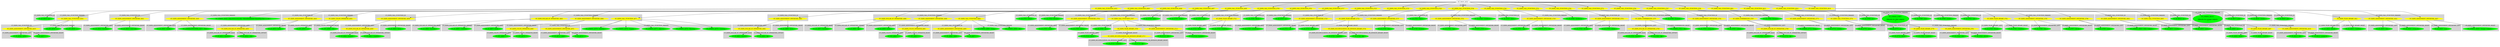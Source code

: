 digraph {

subgraph cluster0 {
 node [style=filled,color=white];
 style=filled;
 color=lightgrey;
 label = "CT_PROG";

"NT_EXPR_CALL_FUNCTION_4632"
 [fillcolor = yellow]
"NT_EXPR_CALL_FUNCTION_4640"
 [fillcolor = yellow]
"NT_EXPR_CALL_FUNCTION_4648"
 [fillcolor = yellow]
"NT_EXPR_CALL_FUNCTION_4657"
 [fillcolor = yellow]
"NT_EXPR_CALL_FUNCTION_4680"
 [fillcolor = yellow]
"NT_EXPR_CALL_FUNCTION_4700"
 [fillcolor = yellow]
"NT_EXPR_CALL_FUNCTION_4703"
 [fillcolor = yellow]
"NT_EXPR_CALL_FUNCTION_4717"
 [fillcolor = yellow]
"NT_EXPR_CALL_FUNCTION_4720"
 [fillcolor = yellow]
"NT_EXPR_CALL_FUNCTION_4725"
 [fillcolor = yellow]
"NT_EXPR_CALL_FUNCTION_4728"
 [fillcolor = yellow]
"NT_EXPR_CALL_FUNCTION_4740"
 [fillcolor = yellow]
"NT_EXPR_CALL_FUNCTION_4746"
 [fillcolor = yellow]
"NT_EXPR_CALL_FUNCTION_4752"
 [fillcolor = yellow]
"NT_EXPR_CALL_FUNCTION_4762"
 [fillcolor = yellow]
"NT_EXPR_CALL_FUNCTION_4772"
 [fillcolor = yellow]
"NT_EXPR_CALL_FUNCTION_4784"
 [fillcolor = yellow]
"NT_EXPR_CALL_FUNCTION_4787"
 [fillcolor = yellow]
"NT_EXPR_CALL_FUNCTION_4790"
 [fillcolor = yellow]
"NT_EXPR_CALL_FUNCTION_4801"
 [fillcolor = yellow]
"NT_EXPR_CALL_FUNCTION_4813"
 [fillcolor = yellow]
"NT_EXPR_CALL_FUNCTION_4816"
 [fillcolor = yellow]
"NT_EXPR_CALL_FUNCTION_4819"
 [fillcolor = yellow]
}
"NT_PROG_4631"->"NT_EXPR_CALL_FUNCTION_4632"
subgraph cluster1 {
 node [style=filled,color=white];
 style=filled;
 color=lightgrey;
 label = "CT_EXPR_CALL_FUNCTION_ID";

"NT_ID_4633< par >"
 [fillcolor = green]
}
subgraph cluster2 {
 node [style=filled,color=white];
 style=filled;
 color=lightgrey;
 label = "CT_EXPR_CALL_FUNCTION_PARAMS";

"NT_EXPR_CALL_FUNCTION_4634"
 [fillcolor = yellow]
}
"NT_EXPR_CALL_FUNCTION_4632"->"NT_ID_4633< par >"
"NT_EXPR_CALL_FUNCTION_4632"->"NT_EXPR_CALL_FUNCTION_4634"
subgraph cluster3 {
 node [style=filled,color=white];
 style=filled;
 color=lightgrey;
 label = "CT_EXPR_CALL_FUNCTION_ID";

"NT_EXPR_ASSIGNMENT_OPETATORS_4635"
 [fillcolor = yellow]
}
subgraph cluster4 {
 node [style=filled,color=white];
 style=filled;
 color=lightgrey;
 label = "CT_EXPR_CALL_FUNCTION_PARAMS";

"NT_INT_4638< 2 >"
 [fillcolor = green]
"NT_INT_4639< 2 >"
 [fillcolor = green]
}
"NT_EXPR_CALL_FUNCTION_4634"->"NT_EXPR_ASSIGNMENT_OPETATORS_4635"
subgraph cluster5 {
 node [style=filled,color=white];
 style=filled;
 color=lightgrey;
 label = "CT_EXPR_ASSIGNMENT_OPETATORS_LEFT";

"NT_ID_4636< mfrow >"
 [fillcolor = green]
}
subgraph cluster6 {
 node [style=filled,color=white];
 style=filled;
 color=lightgrey;
 label = "CT_EXPR_ASSIGNMENT_OPETATORS_RIGHT";

"NT_ID_4637< c >"
 [fillcolor = green]
}
"NT_EXPR_ASSIGNMENT_OPETATORS_4635"->"NT_ID_4636< mfrow >"
"NT_EXPR_ASSIGNMENT_OPETATORS_4635"->"NT_ID_4637< c >"
"NT_EXPR_CALL_FUNCTION_4634"->"NT_INT_4638< 2 >"
"NT_EXPR_CALL_FUNCTION_4634"->"NT_INT_4639< 2 >"
"NT_PROG_4631"->"NT_EXPR_CALL_FUNCTION_4640"
subgraph cluster7 {
 node [style=filled,color=white];
 style=filled;
 color=lightgrey;
 label = "CT_EXPR_CALL_FUNCTION_ID";

"NT_EXPR_ASSIGNMENT_OPETATORS_4641"
 [fillcolor = yellow]
}
subgraph cluster8 {
 node [style=filled,color=white];
 style=filled;
 color=lightgrey;
 label = "CT_EXPR_CALL_FUNCTION_PARAMS";

"NT_STRING_4644< http://www.uvm.edu/~dhowell/methods7/DataFiles/Tab13-2.dat >"
 [fillcolor = green]
"NT_EXPR_ASSIGNMENT_OPETATORS_4645"
 [fillcolor = yellow]
}
"NT_EXPR_CALL_FUNCTION_4640"->"NT_EXPR_ASSIGNMENT_OPETATORS_4641"
subgraph cluster9 {
 node [style=filled,color=white];
 style=filled;
 color=lightgrey;
 label = "CT_EXPR_ASSIGNMENT_OPETATORS_LEFT";

"NT_ID_4642< Eysenck >"
 [fillcolor = green]
}
subgraph cluster10 {
 node [style=filled,color=white];
 style=filled;
 color=lightgrey;
 label = "CT_EXPR_ASSIGNMENT_OPETATORS_RIGHT";

"NT_ID_4643< read.table >"
 [fillcolor = green]
}
"NT_EXPR_ASSIGNMENT_OPETATORS_4641"->"NT_ID_4642< Eysenck >"
"NT_EXPR_ASSIGNMENT_OPETATORS_4641"->"NT_ID_4643< read.table >"
"NT_EXPR_CALL_FUNCTION_4640"->"NT_STRING_4644< http://www.uvm.edu/~dhowell/methods7/DataFiles/Tab13-2.dat >"
"NT_EXPR_CALL_FUNCTION_4640"->"NT_EXPR_ASSIGNMENT_OPETATORS_4645"
subgraph cluster11 {
 node [style=filled,color=white];
 style=filled;
 color=lightgrey;
 label = "CT_EXPR_ASSIGNMENT_OPETATORS_LEFT";

"NT_ID_4646< header >"
 [fillcolor = green]
}
subgraph cluster12 {
 node [style=filled,color=white];
 style=filled;
 color=lightgrey;
 label = "CT_EXPR_ASSIGNMENT_OPETATORS_RIGHT";

"NT_LITERALSPECIFIER_4647< TRUE >"
 [fillcolor = green]
}
"NT_EXPR_ASSIGNMENT_OPETATORS_4645"->"NT_ID_4646< header >"
"NT_EXPR_ASSIGNMENT_OPETATORS_4645"->"NT_LITERALSPECIFIER_4647< TRUE >"
"NT_PROG_4631"->"NT_EXPR_CALL_FUNCTION_4648"
subgraph cluster13 {
 node [style=filled,color=white];
 style=filled;
 color=lightgrey;
 label = "CT_EXPR_CALL_FUNCTION_ID";

"NT_EXPR_ASSIGNMENT_OPETATORS_4649"
 [fillcolor = yellow]
}
subgraph cluster14 {
 node [style=filled,color=white];
 style=filled;
 color=lightgrey;
 label = "CT_EXPR_CALL_FUNCTION_PARAMS";

"NT_EXPR_COLON_OPERATOR_4654"
 [fillcolor = yellow]
}
"NT_EXPR_CALL_FUNCTION_4648"->"NT_EXPR_ASSIGNMENT_OPETATORS_4649"
subgraph cluster15 {
 node [style=filled,color=white];
 style=filled;
 color=lightgrey;
 label = "CT_EXPR_ASSIGNMENT_OPETATORS_LEFT";

"NT_EXPR_DOLLAR_AT_OPERATORS_4650"
 [fillcolor = yellow]
}
subgraph cluster16 {
 node [style=filled,color=white];
 style=filled;
 color=lightgrey;
 label = "CT_EXPR_ASSIGNMENT_OPETATORS_RIGHT";

"NT_ID_4653< factor >"
 [fillcolor = green]
}
"NT_EXPR_ASSIGNMENT_OPETATORS_4649"->"NT_EXPR_DOLLAR_AT_OPERATORS_4650"
subgraph cluster17 {
 node [style=filled,color=white];
 style=filled;
 color=lightgrey;
 label = "CT_EXPR_DOLLAR_AT_OPERATORS_BASE";

"NT_ID_4651< Eysenck >"
 [fillcolor = green]
}
subgraph cluster18 {
 node [style=filled,color=white];
 style=filled;
 color=lightgrey;
 label = "CT_EXPR_DOLLAR_AT_OPERATORS_OFFSET";

"NT_ID_4652< subj >"
 [fillcolor = green]
}
"NT_EXPR_DOLLAR_AT_OPERATORS_4650"->"NT_ID_4651< Eysenck >"
"NT_EXPR_DOLLAR_AT_OPERATORS_4650"->"NT_ID_4652< subj >"
"NT_EXPR_ASSIGNMENT_OPETATORS_4649"->"NT_ID_4653< factor >"
"NT_EXPR_CALL_FUNCTION_4648"->"NT_EXPR_COLON_OPERATOR_4654"
subgraph cluster19 {
 node [style=filled,color=white];
 style=filled;
 color=lightgrey;
 label = "CT_EXPR_COLON_OPERATOR_LEFT";

"NT_INT_4655< 1 >"
 [fillcolor = green]
}
subgraph cluster20 {
 node [style=filled,color=white];
 style=filled;
 color=lightgrey;
 label = "CT_EXPR_COLON_OPERATOR_RIGHT";

"NT_INT_4656< 100 >"
 [fillcolor = green]
}
"NT_EXPR_COLON_OPERATOR_4654"->"NT_INT_4655< 1 >"
"NT_EXPR_COLON_OPERATOR_4654"->"NT_INT_4656< 100 >"
"NT_PROG_4631"->"NT_EXPR_CALL_FUNCTION_4657"
subgraph cluster21 {
 node [style=filled,color=white];
 style=filled;
 color=lightgrey;
 label = "CT_EXPR_CALL_FUNCTION_ID";

"NT_EXPR_ASSIGNMENT_OPETATORS_4658"
 [fillcolor = yellow]
}
subgraph cluster22 {
 node [style=filled,color=white];
 style=filled;
 color=lightgrey;
 label = "CT_EXPR_CALL_FUNCTION_PARAMS";

"NT_EXPR_DOLLAR_AT_OPERATORS_4663"
 [fillcolor = yellow]
"NT_EXPR_ASSIGNMENT_OPETATORS_4666"
 [fillcolor = yellow]
"NT_EXPR_CALL_FUNCTION_4671"
 [fillcolor = yellow]
}
"NT_EXPR_CALL_FUNCTION_4657"->"NT_EXPR_ASSIGNMENT_OPETATORS_4658"
subgraph cluster23 {
 node [style=filled,color=white];
 style=filled;
 color=lightgrey;
 label = "CT_EXPR_ASSIGNMENT_OPETATORS_LEFT";

"NT_EXPR_DOLLAR_AT_OPERATORS_4659"
 [fillcolor = yellow]
}
subgraph cluster24 {
 node [style=filled,color=white];
 style=filled;
 color=lightgrey;
 label = "CT_EXPR_ASSIGNMENT_OPETATORS_RIGHT";

"NT_ID_4662< factor >"
 [fillcolor = green]
}
"NT_EXPR_ASSIGNMENT_OPETATORS_4658"->"NT_EXPR_DOLLAR_AT_OPERATORS_4659"
subgraph cluster25 {
 node [style=filled,color=white];
 style=filled;
 color=lightgrey;
 label = "CT_EXPR_DOLLAR_AT_OPERATORS_BASE";

"NT_ID_4660< Eysenck >"
 [fillcolor = green]
}
subgraph cluster26 {
 node [style=filled,color=white];
 style=filled;
 color=lightgrey;
 label = "CT_EXPR_DOLLAR_AT_OPERATORS_OFFSET";

"NT_ID_4661< Condition >"
 [fillcolor = green]
}
"NT_EXPR_DOLLAR_AT_OPERATORS_4659"->"NT_ID_4660< Eysenck >"
"NT_EXPR_DOLLAR_AT_OPERATORS_4659"->"NT_ID_4661< Condition >"
"NT_EXPR_ASSIGNMENT_OPETATORS_4658"->"NT_ID_4662< factor >"
"NT_EXPR_CALL_FUNCTION_4657"->"NT_EXPR_DOLLAR_AT_OPERATORS_4663"
subgraph cluster27 {
 node [style=filled,color=white];
 style=filled;
 color=lightgrey;
 label = "CT_EXPR_DOLLAR_AT_OPERATORS_BASE";

"NT_ID_4664< Eysenck >"
 [fillcolor = green]
}
subgraph cluster28 {
 node [style=filled,color=white];
 style=filled;
 color=lightgrey;
 label = "CT_EXPR_DOLLAR_AT_OPERATORS_OFFSET";

"NT_ID_4665< Condition >"
 [fillcolor = green]
}
"NT_EXPR_DOLLAR_AT_OPERATORS_4663"->"NT_ID_4664< Eysenck >"
"NT_EXPR_DOLLAR_AT_OPERATORS_4663"->"NT_ID_4665< Condition >"
"NT_EXPR_CALL_FUNCTION_4657"->"NT_EXPR_ASSIGNMENT_OPETATORS_4666"
subgraph cluster29 {
 node [style=filled,color=white];
 style=filled;
 color=lightgrey;
 label = "CT_EXPR_ASSIGNMENT_OPETATORS_LEFT";

"NT_ID_4667< levels >"
 [fillcolor = green]
}
subgraph cluster30 {
 node [style=filled,color=white];
 style=filled;
 color=lightgrey;
 label = "CT_EXPR_ASSIGNMENT_OPETATORS_RIGHT";

"NT_EXPR_COLON_OPERATOR_4668"
 [fillcolor = yellow]
}
"NT_EXPR_ASSIGNMENT_OPETATORS_4666"->"NT_ID_4667< levels >"
"NT_EXPR_ASSIGNMENT_OPETATORS_4666"->"NT_EXPR_COLON_OPERATOR_4668"
subgraph cluster31 {
 node [style=filled,color=white];
 style=filled;
 color=lightgrey;
 label = "CT_EXPR_COLON_OPERATOR_LEFT";

"NT_INT_4669< 1 >"
 [fillcolor = green]
}
subgraph cluster32 {
 node [style=filled,color=white];
 style=filled;
 color=lightgrey;
 label = "CT_EXPR_COLON_OPERATOR_RIGHT";

"NT_INT_4670< 5 >"
 [fillcolor = green]
}
"NT_EXPR_COLON_OPERATOR_4668"->"NT_INT_4669< 1 >"
"NT_EXPR_COLON_OPERATOR_4668"->"NT_INT_4670< 5 >"
"NT_EXPR_CALL_FUNCTION_4657"->"NT_EXPR_CALL_FUNCTION_4671"
subgraph cluster33 {
 node [style=filled,color=white];
 style=filled;
 color=lightgrey;
 label = "CT_EXPR_CALL_FUNCTION_ID";

"NT_EXPR_ASSIGNMENT_OPETATORS_4672"
 [fillcolor = yellow]
}
subgraph cluster34 {
 node [style=filled,color=white];
 style=filled;
 color=lightgrey;
 label = "CT_EXPR_CALL_FUNCTION_PARAMS";

"NT_STRING_4675< Counting >"
 [fillcolor = green]
"NT_STRING_4676< Rhyming >"
 [fillcolor = green]
"NT_STRING_4677< Adjective >"
 [fillcolor = green]
"NT_STRING_4678< Imagery >"
 [fillcolor = green]
"NT_STRING_4679< Intention >"
 [fillcolor = green]
}
"NT_EXPR_CALL_FUNCTION_4671"->"NT_EXPR_ASSIGNMENT_OPETATORS_4672"
subgraph cluster35 {
 node [style=filled,color=white];
 style=filled;
 color=lightgrey;
 label = "CT_EXPR_ASSIGNMENT_OPETATORS_LEFT";

"NT_ID_4673< labels >"
 [fillcolor = green]
}
subgraph cluster36 {
 node [style=filled,color=white];
 style=filled;
 color=lightgrey;
 label = "CT_EXPR_ASSIGNMENT_OPETATORS_RIGHT";

"NT_ID_4674< c >"
 [fillcolor = green]
}
"NT_EXPR_ASSIGNMENT_OPETATORS_4672"->"NT_ID_4673< labels >"
"NT_EXPR_ASSIGNMENT_OPETATORS_4672"->"NT_ID_4674< c >"
"NT_EXPR_CALL_FUNCTION_4671"->"NT_STRING_4675< Counting >"
"NT_EXPR_CALL_FUNCTION_4671"->"NT_STRING_4676< Rhyming >"
"NT_EXPR_CALL_FUNCTION_4671"->"NT_STRING_4677< Adjective >"
"NT_EXPR_CALL_FUNCTION_4671"->"NT_STRING_4678< Imagery >"
"NT_EXPR_CALL_FUNCTION_4671"->"NT_STRING_4679< Intention >"
"NT_PROG_4631"->"NT_EXPR_CALL_FUNCTION_4680"
subgraph cluster37 {
 node [style=filled,color=white];
 style=filled;
 color=lightgrey;
 label = "CT_EXPR_CALL_FUNCTION_ID";

"NT_EXPR_ASSIGNMENT_OPETATORS_4681"
 [fillcolor = yellow]
}
subgraph cluster38 {
 node [style=filled,color=white];
 style=filled;
 color=lightgrey;
 label = "CT_EXPR_CALL_FUNCTION_PARAMS";

"NT_EXPR_DOLLAR_AT_OPERATORS_4686"
 [fillcolor = yellow]
"NT_EXPR_ASSIGNMENT_OPETATORS_4689"
 [fillcolor = yellow]
"NT_EXPR_CALL_FUNCTION_4694"
 [fillcolor = yellow]
}
"NT_EXPR_CALL_FUNCTION_4680"->"NT_EXPR_ASSIGNMENT_OPETATORS_4681"
subgraph cluster39 {
 node [style=filled,color=white];
 style=filled;
 color=lightgrey;
 label = "CT_EXPR_ASSIGNMENT_OPETATORS_LEFT";

"NT_EXPR_DOLLAR_AT_OPERATORS_4682"
 [fillcolor = yellow]
}
subgraph cluster40 {
 node [style=filled,color=white];
 style=filled;
 color=lightgrey;
 label = "CT_EXPR_ASSIGNMENT_OPETATORS_RIGHT";

"NT_ID_4685< factor >"
 [fillcolor = green]
}
"NT_EXPR_ASSIGNMENT_OPETATORS_4681"->"NT_EXPR_DOLLAR_AT_OPERATORS_4682"
subgraph cluster41 {
 node [style=filled,color=white];
 style=filled;
 color=lightgrey;
 label = "CT_EXPR_DOLLAR_AT_OPERATORS_BASE";

"NT_ID_4683< Eysenck >"
 [fillcolor = green]
}
subgraph cluster42 {
 node [style=filled,color=white];
 style=filled;
 color=lightgrey;
 label = "CT_EXPR_DOLLAR_AT_OPERATORS_OFFSET";

"NT_ID_4684< Age >"
 [fillcolor = green]
}
"NT_EXPR_DOLLAR_AT_OPERATORS_4682"->"NT_ID_4683< Eysenck >"
"NT_EXPR_DOLLAR_AT_OPERATORS_4682"->"NT_ID_4684< Age >"
"NT_EXPR_ASSIGNMENT_OPETATORS_4681"->"NT_ID_4685< factor >"
"NT_EXPR_CALL_FUNCTION_4680"->"NT_EXPR_DOLLAR_AT_OPERATORS_4686"
subgraph cluster43 {
 node [style=filled,color=white];
 style=filled;
 color=lightgrey;
 label = "CT_EXPR_DOLLAR_AT_OPERATORS_BASE";

"NT_ID_4687< Eysenck >"
 [fillcolor = green]
}
subgraph cluster44 {
 node [style=filled,color=white];
 style=filled;
 color=lightgrey;
 label = "CT_EXPR_DOLLAR_AT_OPERATORS_OFFSET";

"NT_ID_4688< Age >"
 [fillcolor = green]
}
"NT_EXPR_DOLLAR_AT_OPERATORS_4686"->"NT_ID_4687< Eysenck >"
"NT_EXPR_DOLLAR_AT_OPERATORS_4686"->"NT_ID_4688< Age >"
"NT_EXPR_CALL_FUNCTION_4680"->"NT_EXPR_ASSIGNMENT_OPETATORS_4689"
subgraph cluster45 {
 node [style=filled,color=white];
 style=filled;
 color=lightgrey;
 label = "CT_EXPR_ASSIGNMENT_OPETATORS_LEFT";

"NT_ID_4690< levels >"
 [fillcolor = green]
}
subgraph cluster46 {
 node [style=filled,color=white];
 style=filled;
 color=lightgrey;
 label = "CT_EXPR_ASSIGNMENT_OPETATORS_RIGHT";

"NT_EXPR_COLON_OPERATOR_4691"
 [fillcolor = yellow]
}
"NT_EXPR_ASSIGNMENT_OPETATORS_4689"->"NT_ID_4690< levels >"
"NT_EXPR_ASSIGNMENT_OPETATORS_4689"->"NT_EXPR_COLON_OPERATOR_4691"
subgraph cluster47 {
 node [style=filled,color=white];
 style=filled;
 color=lightgrey;
 label = "CT_EXPR_COLON_OPERATOR_LEFT";

"NT_INT_4692< 1 >"
 [fillcolor = green]
}
subgraph cluster48 {
 node [style=filled,color=white];
 style=filled;
 color=lightgrey;
 label = "CT_EXPR_COLON_OPERATOR_RIGHT";

"NT_INT_4693< 2 >"
 [fillcolor = green]
}
"NT_EXPR_COLON_OPERATOR_4691"->"NT_INT_4692< 1 >"
"NT_EXPR_COLON_OPERATOR_4691"->"NT_INT_4693< 2 >"
"NT_EXPR_CALL_FUNCTION_4680"->"NT_EXPR_CALL_FUNCTION_4694"
subgraph cluster49 {
 node [style=filled,color=white];
 style=filled;
 color=lightgrey;
 label = "CT_EXPR_CALL_FUNCTION_ID";

"NT_EXPR_ASSIGNMENT_OPETATORS_4695"
 [fillcolor = yellow]
}
subgraph cluster50 {
 node [style=filled,color=white];
 style=filled;
 color=lightgrey;
 label = "CT_EXPR_CALL_FUNCTION_PARAMS";

"NT_STRING_4698< Old >"
 [fillcolor = green]
"NT_STRING_4699< Young >"
 [fillcolor = green]
}
"NT_EXPR_CALL_FUNCTION_4694"->"NT_EXPR_ASSIGNMENT_OPETATORS_4695"
subgraph cluster51 {
 node [style=filled,color=white];
 style=filled;
 color=lightgrey;
 label = "CT_EXPR_ASSIGNMENT_OPETATORS_LEFT";

"NT_ID_4696< labels >"
 [fillcolor = green]
}
subgraph cluster52 {
 node [style=filled,color=white];
 style=filled;
 color=lightgrey;
 label = "CT_EXPR_ASSIGNMENT_OPETATORS_RIGHT";

"NT_ID_4697< c >"
 [fillcolor = green]
}
"NT_EXPR_ASSIGNMENT_OPETATORS_4695"->"NT_ID_4696< labels >"
"NT_EXPR_ASSIGNMENT_OPETATORS_4695"->"NT_ID_4697< c >"
"NT_EXPR_CALL_FUNCTION_4694"->"NT_STRING_4698< Old >"
"NT_EXPR_CALL_FUNCTION_4694"->"NT_STRING_4699< Young >"
"NT_PROG_4631"->"NT_EXPR_CALL_FUNCTION_4700"
subgraph cluster53 {
 node [style=filled,color=white];
 style=filled;
 color=lightgrey;
 label = "CT_EXPR_CALL_FUNCTION_ID";

"NT_ID_4701< attach >"
 [fillcolor = green]
}
subgraph cluster54 {
 node [style=filled,color=white];
 style=filled;
 color=lightgrey;
 label = "CT_EXPR_CALL_FUNCTION_PARAMS";

"NT_ID_4702< Eysenck >"
 [fillcolor = green]
}
"NT_EXPR_CALL_FUNCTION_4700"->"NT_ID_4701< attach >"
"NT_EXPR_CALL_FUNCTION_4700"->"NT_ID_4702< Eysenck >"
"NT_PROG_4631"->"NT_EXPR_CALL_FUNCTION_4703"
subgraph cluster55 {
 node [style=filled,color=white];
 style=filled;
 color=lightgrey;
 label = "CT_EXPR_CALL_FUNCTION_ID";

"NT_EXPR_ASSIGNMENT_OPETATORS_4704"
 [fillcolor = yellow]
}
subgraph cluster56 {
 node [style=filled,color=white];
 style=filled;
 color=lightgrey;
 label = "CT_EXPR_CALL_FUNCTION_PARAMS";

"NT_EXPR_CALL_FUNCTION_4707"
 [fillcolor = yellow]
}
"NT_EXPR_CALL_FUNCTION_4703"->"NT_EXPR_ASSIGNMENT_OPETATORS_4704"
subgraph cluster57 {
 node [style=filled,color=white];
 style=filled;
 color=lightgrey;
 label = "CT_EXPR_ASSIGNMENT_OPETATORS_LEFT";

"NT_ID_4705< result >"
 [fillcolor = green]
}
subgraph cluster58 {
 node [style=filled,color=white];
 style=filled;
 color=lightgrey;
 label = "CT_EXPR_ASSIGNMENT_OPETATORS_RIGHT";

"NT_ID_4706< anova >"
 [fillcolor = green]
}
"NT_EXPR_ASSIGNMENT_OPETATORS_4704"->"NT_ID_4705< result >"
"NT_EXPR_ASSIGNMENT_OPETATORS_4704"->"NT_ID_4706< anova >"
"NT_EXPR_CALL_FUNCTION_4703"->"NT_EXPR_CALL_FUNCTION_4707"
subgraph cluster59 {
 node [style=filled,color=white];
 style=filled;
 color=lightgrey;
 label = "CT_EXPR_CALL_FUNCTION_ID";

"NT_ID_4708< aov >"
 [fillcolor = green]
}
subgraph cluster60 {
 node [style=filled,color=white];
 style=filled;
 color=lightgrey;
 label = "CT_EXPR_CALL_FUNCTION_PARAMS";

"NT_EXPR_TILDE_BINARY_4709"
 [fillcolor = yellow]
"NT_EXPR_ASSIGNMENT_OPETATORS_4714"
 [fillcolor = yellow]
}
"NT_EXPR_CALL_FUNCTION_4707"->"NT_ID_4708< aov >"
"NT_EXPR_CALL_FUNCTION_4707"->"NT_EXPR_TILDE_BINARY_4709"
subgraph cluster61 {
 node [style=filled,color=white];
 style=filled;
 color=lightgrey;
 label = "CT_EXPR_TILDE_BINARY_LEFT";

"NT_ID_4710< Recall >"
 [fillcolor = green]
}
subgraph cluster62 {
 node [style=filled,color=white];
 style=filled;
 color=lightgrey;
 label = "CT_EXPR_TILDE_BINARY_RIGHT";

"NT_EXPR_MULTIPLICATION_OR_DIVISION_BINARY_4711"
 [fillcolor = yellow]
}
"NT_EXPR_TILDE_BINARY_4709"->"NT_ID_4710< Recall >"
"NT_EXPR_TILDE_BINARY_4709"->"NT_EXPR_MULTIPLICATION_OR_DIVISION_BINARY_4711"
subgraph cluster63 {
 node [style=filled,color=white];
 style=filled;
 color=lightgrey;
 label = "CT_EXPR_MULTIPLICATION_OR_DIVISION_BINARY_LEFT";

"NT_ID_4712< Condition >"
 [fillcolor = green]
}
subgraph cluster64 {
 node [style=filled,color=white];
 style=filled;
 color=lightgrey;
 label = "CT_EXPR_MULTIPLICATION_OR_DIVISION_BINARY_RIGHT";

"NT_ID_4713< Age >"
 [fillcolor = green]
}
"NT_EXPR_MULTIPLICATION_OR_DIVISION_BINARY_4711"->"NT_ID_4712< Condition >"
"NT_EXPR_MULTIPLICATION_OR_DIVISION_BINARY_4711"->"NT_ID_4713< Age >"
"NT_EXPR_CALL_FUNCTION_4707"->"NT_EXPR_ASSIGNMENT_OPETATORS_4714"
subgraph cluster65 {
 node [style=filled,color=white];
 style=filled;
 color=lightgrey;
 label = "CT_EXPR_ASSIGNMENT_OPETATORS_LEFT";

"NT_ID_4715< data >"
 [fillcolor = green]
}
subgraph cluster66 {
 node [style=filled,color=white];
 style=filled;
 color=lightgrey;
 label = "CT_EXPR_ASSIGNMENT_OPETATORS_RIGHT";

"NT_ID_4716< Eysenck >"
 [fillcolor = green]
}
"NT_EXPR_ASSIGNMENT_OPETATORS_4714"->"NT_ID_4715< data >"
"NT_EXPR_ASSIGNMENT_OPETATORS_4714"->"NT_ID_4716< Eysenck >"
"NT_PROG_4631"->"NT_EXPR_CALL_FUNCTION_4717"
subgraph cluster67 {
 node [style=filled,color=white];
 style=filled;
 color=lightgrey;
 label = "CT_EXPR_CALL_FUNCTION_ID";

"NT_ID_4718< print >"
 [fillcolor = green]
}
subgraph cluster68 {
 node [style=filled,color=white];
 style=filled;
 color=lightgrey;
 label = "CT_EXPR_CALL_FUNCTION_PARAMS";

"NT_ID_4719< result >"
 [fillcolor = green]
}
"NT_EXPR_CALL_FUNCTION_4717"->"NT_ID_4718< print >"
"NT_EXPR_CALL_FUNCTION_4717"->"NT_ID_4719< result >"
"NT_PROG_4631"->"NT_EXPR_CALL_FUNCTION_4720"
subgraph cluster69 {
 node [style=filled,color=white];
 style=filled;
 color=lightgrey;
 label = "CT_EXPR_CALL_FUNCTION_ID";

"NT_ID_4721< plot >"
 [fillcolor = green]
}
subgraph cluster70 {
 node [style=filled,color=white];
 style=filled;
 color=lightgrey;
 label = "CT_EXPR_CALL_FUNCTION_PARAMS";

"NT_EXPR_TILDE_BINARY_4722"
 [fillcolor = yellow]
}
"NT_EXPR_CALL_FUNCTION_4720"->"NT_ID_4721< plot >"
"NT_EXPR_CALL_FUNCTION_4720"->"NT_EXPR_TILDE_BINARY_4722"
subgraph cluster71 {
 node [style=filled,color=white];
 style=filled;
 color=lightgrey;
 label = "CT_EXPR_TILDE_BINARY_LEFT";

"NT_ID_4723< Recall >"
 [fillcolor = green]
}
subgraph cluster72 {
 node [style=filled,color=white];
 style=filled;
 color=lightgrey;
 label = "CT_EXPR_TILDE_BINARY_RIGHT";

"NT_ID_4724< Condition >"
 [fillcolor = green]
}
"NT_EXPR_TILDE_BINARY_4722"->"NT_ID_4723< Recall >"
"NT_EXPR_TILDE_BINARY_4722"->"NT_ID_4724< Condition >"
"NT_PROG_4631"->"NT_EXPR_CALL_FUNCTION_4725"
subgraph cluster73 {
 node [style=filled,color=white];
 style=filled;
 color=lightgrey;
 label = "CT_EXPR_CALL_FUNCTION_ID";

"NT_ID_4726< library >"
 [fillcolor = green]
}
subgraph cluster74 {
 node [style=filled,color=white];
 style=filled;
 color=lightgrey;
 label = "CT_EXPR_CALL_FUNCTION_PARAMS";

"NT_ID_4727< car >"
 [fillcolor = green]
}
"NT_EXPR_CALL_FUNCTION_4725"->"NT_ID_4726< library >"
"NT_EXPR_CALL_FUNCTION_4725"->"NT_ID_4727< car >"
"NT_PROG_4631"->"NT_EXPR_CALL_FUNCTION_4728"
subgraph cluster75 {
 node [style=filled,color=white];
 style=filled;
 color=lightgrey;
 label = "CT_EXPR_CALL_FUNCTION_ID";

"NT_EXPR_ASSIGNMENT_OPETATORS_4729"
 [fillcolor = yellow]
}
subgraph cluster76 {
 node [style=filled,color=white];
 style=filled;
 color=lightgrey;
 label = "CT_EXPR_CALL_FUNCTION_PARAMS";

"NT_EXPR_TILDE_BINARY_4732"
 [fillcolor = yellow]
"NT_EXPR_ASSIGNMENT_OPETATORS_4737"
 [fillcolor = yellow]
}
"NT_EXPR_CALL_FUNCTION_4728"->"NT_EXPR_ASSIGNMENT_OPETATORS_4729"
subgraph cluster77 {
 node [style=filled,color=white];
 style=filled;
 color=lightgrey;
 label = "CT_EXPR_ASSIGNMENT_OPETATORS_LEFT";

"NT_ID_4730< resultsCar >"
 [fillcolor = green]
}
subgraph cluster78 {
 node [style=filled,color=white];
 style=filled;
 color=lightgrey;
 label = "CT_EXPR_ASSIGNMENT_OPETATORS_RIGHT";

"NT_ID_4731< aov >"
 [fillcolor = green]
}
"NT_EXPR_ASSIGNMENT_OPETATORS_4729"->"NT_ID_4730< resultsCar >"
"NT_EXPR_ASSIGNMENT_OPETATORS_4729"->"NT_ID_4731< aov >"
"NT_EXPR_CALL_FUNCTION_4728"->"NT_EXPR_TILDE_BINARY_4732"
subgraph cluster79 {
 node [style=filled,color=white];
 style=filled;
 color=lightgrey;
 label = "CT_EXPR_TILDE_BINARY_LEFT";

"NT_ID_4733< Recall >"
 [fillcolor = green]
}
subgraph cluster80 {
 node [style=filled,color=white];
 style=filled;
 color=lightgrey;
 label = "CT_EXPR_TILDE_BINARY_RIGHT";

"NT_EXPR_MULTIPLICATION_OR_DIVISION_BINARY_4734"
 [fillcolor = yellow]
}
"NT_EXPR_TILDE_BINARY_4732"->"NT_ID_4733< Recall >"
"NT_EXPR_TILDE_BINARY_4732"->"NT_EXPR_MULTIPLICATION_OR_DIVISION_BINARY_4734"
subgraph cluster81 {
 node [style=filled,color=white];
 style=filled;
 color=lightgrey;
 label = "CT_EXPR_MULTIPLICATION_OR_DIVISION_BINARY_LEFT";

"NT_ID_4735< Condition >"
 [fillcolor = green]
}
subgraph cluster82 {
 node [style=filled,color=white];
 style=filled;
 color=lightgrey;
 label = "CT_EXPR_MULTIPLICATION_OR_DIVISION_BINARY_RIGHT";

"NT_ID_4736< Age >"
 [fillcolor = green]
}
"NT_EXPR_MULTIPLICATION_OR_DIVISION_BINARY_4734"->"NT_ID_4735< Condition >"
"NT_EXPR_MULTIPLICATION_OR_DIVISION_BINARY_4734"->"NT_ID_4736< Age >"
"NT_EXPR_CALL_FUNCTION_4728"->"NT_EXPR_ASSIGNMENT_OPETATORS_4737"
subgraph cluster83 {
 node [style=filled,color=white];
 style=filled;
 color=lightgrey;
 label = "CT_EXPR_ASSIGNMENT_OPETATORS_LEFT";

"NT_ID_4738< data >"
 [fillcolor = green]
}
subgraph cluster84 {
 node [style=filled,color=white];
 style=filled;
 color=lightgrey;
 label = "CT_EXPR_ASSIGNMENT_OPETATORS_RIGHT";

"NT_ID_4739< Eysenck >"
 [fillcolor = green]
}
"NT_EXPR_ASSIGNMENT_OPETATORS_4737"->"NT_ID_4738< data >"
"NT_EXPR_ASSIGNMENT_OPETATORS_4737"->"NT_ID_4739< Eysenck >"
"NT_PROG_4631"->"NT_EXPR_CALL_FUNCTION_4740"
subgraph cluster85 {
 node [style=filled,color=white];
 style=filled;
 color=lightgrey;
 label = "CT_EXPR_CALL_FUNCTION_ID";

"NT_ID_4741< Anova >"
 [fillcolor = green]
}
subgraph cluster86 {
 node [style=filled,color=white];
 style=filled;
 color=lightgrey;
 label = "CT_EXPR_CALL_FUNCTION_PARAMS";

"NT_ID_4742< resultsCar >"
 [fillcolor = green]
"NT_EXPR_ASSIGNMENT_OPETATORS_4743"
 [fillcolor = yellow]
}
"NT_EXPR_CALL_FUNCTION_4740"->"NT_ID_4741< Anova >"
"NT_EXPR_CALL_FUNCTION_4740"->"NT_ID_4742< resultsCar >"
"NT_EXPR_CALL_FUNCTION_4740"->"NT_EXPR_ASSIGNMENT_OPETATORS_4743"
subgraph cluster87 {
 node [style=filled,color=white];
 style=filled;
 color=lightgrey;
 label = "CT_EXPR_ASSIGNMENT_OPETATORS_LEFT";

"NT_ID_4744< type >"
 [fillcolor = green]
}
subgraph cluster88 {
 node [style=filled,color=white];
 style=filled;
 color=lightgrey;
 label = "CT_EXPR_ASSIGNMENT_OPETATORS_RIGHT";

"NT_STRING_4745< II >"
 [fillcolor = green]
}
"NT_EXPR_ASSIGNMENT_OPETATORS_4743"->"NT_ID_4744< type >"
"NT_EXPR_ASSIGNMENT_OPETATORS_4743"->"NT_STRING_4745< II >"
"NT_PROG_4631"->"NT_EXPR_CALL_FUNCTION_4746"
subgraph cluster89 {
 node [style=filled,color=white];
 style=filled;
 color=lightgrey;
 label = "CT_EXPR_CALL_FUNCTION_ID";

"NT_ID_4747< Anova >"
 [fillcolor = green]
}
subgraph cluster90 {
 node [style=filled,color=white];
 style=filled;
 color=lightgrey;
 label = "CT_EXPR_CALL_FUNCTION_PARAMS";

"NT_ID_4748< resultsCar >"
 [fillcolor = green]
"NT_EXPR_ASSIGNMENT_OPETATORS_4749"
 [fillcolor = yellow]
}
"NT_EXPR_CALL_FUNCTION_4746"->"NT_ID_4747< Anova >"
"NT_EXPR_CALL_FUNCTION_4746"->"NT_ID_4748< resultsCar >"
"NT_EXPR_CALL_FUNCTION_4746"->"NT_EXPR_ASSIGNMENT_OPETATORS_4749"
subgraph cluster91 {
 node [style=filled,color=white];
 style=filled;
 color=lightgrey;
 label = "CT_EXPR_ASSIGNMENT_OPETATORS_LEFT";

"NT_ID_4750< type >"
 [fillcolor = green]
}
subgraph cluster92 {
 node [style=filled,color=white];
 style=filled;
 color=lightgrey;
 label = "CT_EXPR_ASSIGNMENT_OPETATORS_RIGHT";

"NT_STRING_4751< III >"
 [fillcolor = green]
}
"NT_EXPR_ASSIGNMENT_OPETATORS_4749"->"NT_ID_4750< type >"
"NT_EXPR_ASSIGNMENT_OPETATORS_4749"->"NT_STRING_4751< III >"
"NT_PROG_4631"->"NT_EXPR_CALL_FUNCTION_4752"
subgraph cluster93 {
 node [style=filled,color=white];
 style=filled;
 color=lightgrey;
 label = "CT_EXPR_CALL_FUNCTION_ID";

"NT_EXPR_ASSIGNMENT_OPETATORS_4753"
 [fillcolor = yellow]
}
subgraph cluster94 {
 node [style=filled,color=white];
 style=filled;
 color=lightgrey;
 label = "CT_EXPR_CALL_FUNCTION_PARAMS";

"NT_ID_4756< Eysenck >"
 [fillcolor = green]
"NT_EXPR_COMPARISONS_4757"
 [fillcolor = yellow]
}
"NT_EXPR_CALL_FUNCTION_4752"->"NT_EXPR_ASSIGNMENT_OPETATORS_4753"
subgraph cluster95 {
 node [style=filled,color=white];
 style=filled;
 color=lightgrey;
 label = "CT_EXPR_ASSIGNMENT_OPETATORS_LEFT";

"NT_ID_4754< old.dat >"
 [fillcolor = green]
}
subgraph cluster96 {
 node [style=filled,color=white];
 style=filled;
 color=lightgrey;
 label = "CT_EXPR_ASSIGNMENT_OPETATORS_RIGHT";

"NT_ID_4755< subset >"
 [fillcolor = green]
}
"NT_EXPR_ASSIGNMENT_OPETATORS_4753"->"NT_ID_4754< old.dat >"
"NT_EXPR_ASSIGNMENT_OPETATORS_4753"->"NT_ID_4755< subset >"
"NT_EXPR_CALL_FUNCTION_4752"->"NT_ID_4756< Eysenck >"
"NT_EXPR_CALL_FUNCTION_4752"->"NT_EXPR_COMPARISONS_4757"
subgraph cluster97 {
 node [style=filled,color=white];
 style=filled;
 color=lightgrey;
 label = "CT_EXPR_COMPARISONS_LEFT";

"NT_EXPR_DOLLAR_AT_OPERATORS_4758"
 [fillcolor = yellow]
}
subgraph cluster98 {
 node [style=filled,color=white];
 style=filled;
 color=lightgrey;
 label = "CT_EXPR_COMPARISONS_RIGHT";

"NT_STRING_4761< Old >"
 [fillcolor = green]
}
"NT_EXPR_COMPARISONS_4757"->"NT_EXPR_DOLLAR_AT_OPERATORS_4758"
subgraph cluster99 {
 node [style=filled,color=white];
 style=filled;
 color=lightgrey;
 label = "CT_EXPR_DOLLAR_AT_OPERATORS_BASE";

"NT_ID_4759< Eysenck >"
 [fillcolor = green]
}
subgraph cluster100 {
 node [style=filled,color=white];
 style=filled;
 color=lightgrey;
 label = "CT_EXPR_DOLLAR_AT_OPERATORS_OFFSET";

"NT_ID_4760< Age >"
 [fillcolor = green]
}
"NT_EXPR_DOLLAR_AT_OPERATORS_4758"->"NT_ID_4759< Eysenck >"
"NT_EXPR_DOLLAR_AT_OPERATORS_4758"->"NT_ID_4760< Age >"
"NT_EXPR_COMPARISONS_4757"->"NT_STRING_4761< Old >"
"NT_PROG_4631"->"NT_EXPR_CALL_FUNCTION_4762"
subgraph cluster101 {
 node [style=filled,color=white];
 style=filled;
 color=lightgrey;
 label = "CT_EXPR_CALL_FUNCTION_ID";

"NT_EXPR_ASSIGNMENT_OPETATORS_4763"
 [fillcolor = yellow]
}
subgraph cluster102 {
 node [style=filled,color=white];
 style=filled;
 color=lightgrey;
 label = "CT_EXPR_CALL_FUNCTION_PARAMS";

"NT_ID_4766< Eysenck >"
 [fillcolor = green]
"NT_EXPR_COMPARISONS_4767"
 [fillcolor = yellow]
}
"NT_EXPR_CALL_FUNCTION_4762"->"NT_EXPR_ASSIGNMENT_OPETATORS_4763"
subgraph cluster103 {
 node [style=filled,color=white];
 style=filled;
 color=lightgrey;
 label = "CT_EXPR_ASSIGNMENT_OPETATORS_LEFT";

"NT_ID_4764< young.dat >"
 [fillcolor = green]
}
subgraph cluster104 {
 node [style=filled,color=white];
 style=filled;
 color=lightgrey;
 label = "CT_EXPR_ASSIGNMENT_OPETATORS_RIGHT";

"NT_ID_4765< subset >"
 [fillcolor = green]
}
"NT_EXPR_ASSIGNMENT_OPETATORS_4763"->"NT_ID_4764< young.dat >"
"NT_EXPR_ASSIGNMENT_OPETATORS_4763"->"NT_ID_4765< subset >"
"NT_EXPR_CALL_FUNCTION_4762"->"NT_ID_4766< Eysenck >"
"NT_EXPR_CALL_FUNCTION_4762"->"NT_EXPR_COMPARISONS_4767"
subgraph cluster105 {
 node [style=filled,color=white];
 style=filled;
 color=lightgrey;
 label = "CT_EXPR_COMPARISONS_LEFT";

"NT_EXPR_DOLLAR_AT_OPERATORS_4768"
 [fillcolor = yellow]
}
subgraph cluster106 {
 node [style=filled,color=white];
 style=filled;
 color=lightgrey;
 label = "CT_EXPR_COMPARISONS_RIGHT";

"NT_STRING_4771< Young >"
 [fillcolor = green]
}
"NT_EXPR_COMPARISONS_4767"->"NT_EXPR_DOLLAR_AT_OPERATORS_4768"
subgraph cluster107 {
 node [style=filled,color=white];
 style=filled;
 color=lightgrey;
 label = "CT_EXPR_DOLLAR_AT_OPERATORS_BASE";

"NT_ID_4769< Eysenck >"
 [fillcolor = green]
}
subgraph cluster108 {
 node [style=filled,color=white];
 style=filled;
 color=lightgrey;
 label = "CT_EXPR_DOLLAR_AT_OPERATORS_OFFSET";

"NT_ID_4770< Age >"
 [fillcolor = green]
}
"NT_EXPR_DOLLAR_AT_OPERATORS_4768"->"NT_ID_4769< Eysenck >"
"NT_EXPR_DOLLAR_AT_OPERATORS_4768"->"NT_ID_4770< Age >"
"NT_EXPR_COMPARISONS_4767"->"NT_STRING_4771< Young >"
"NT_PROG_4631"->"NT_EXPR_CALL_FUNCTION_4772"
subgraph cluster109 {
 node [style=filled,color=white];
 style=filled;
 color=lightgrey;
 label = "CT_EXPR_CALL_FUNCTION_ID";

"NT_EXPR_ASSIGNMENT_OPETATORS_4773"
 [fillcolor = yellow]
}
subgraph cluster110 {
 node [style=filled,color=white];
 style=filled;
 color=lightgrey;
 label = "CT_EXPR_CALL_FUNCTION_PARAMS";

"NT_EXPR_CALL_FUNCTION_4776"
 [fillcolor = yellow]
}
"NT_EXPR_CALL_FUNCTION_4772"->"NT_EXPR_ASSIGNMENT_OPETATORS_4773"
subgraph cluster111 {
 node [style=filled,color=white];
 style=filled;
 color=lightgrey;
 label = "CT_EXPR_ASSIGNMENT_OPETATORS_LEFT";

"NT_ID_4774< results1 >"
 [fillcolor = green]
}
subgraph cluster112 {
 node [style=filled,color=white];
 style=filled;
 color=lightgrey;
 label = "CT_EXPR_ASSIGNMENT_OPETATORS_RIGHT";

"NT_ID_4775< anova >"
 [fillcolor = green]
}
"NT_EXPR_ASSIGNMENT_OPETATORS_4773"->"NT_ID_4774< results1 >"
"NT_EXPR_ASSIGNMENT_OPETATORS_4773"->"NT_ID_4775< anova >"
"NT_EXPR_CALL_FUNCTION_4772"->"NT_EXPR_CALL_FUNCTION_4776"
subgraph cluster113 {
 node [style=filled,color=white];
 style=filled;
 color=lightgrey;
 label = "CT_EXPR_CALL_FUNCTION_ID";

"NT_ID_4777< aov >"
 [fillcolor = green]
}
subgraph cluster114 {
 node [style=filled,color=white];
 style=filled;
 color=lightgrey;
 label = "CT_EXPR_CALL_FUNCTION_PARAMS";

"NT_EXPR_TILDE_BINARY_4778"
 [fillcolor = yellow]
"NT_EXPR_ASSIGNMENT_OPETATORS_4781"
 [fillcolor = yellow]
}
"NT_EXPR_CALL_FUNCTION_4776"->"NT_ID_4777< aov >"
"NT_EXPR_CALL_FUNCTION_4776"->"NT_EXPR_TILDE_BINARY_4778"
subgraph cluster115 {
 node [style=filled,color=white];
 style=filled;
 color=lightgrey;
 label = "CT_EXPR_TILDE_BINARY_LEFT";

"NT_ID_4779< Recall >"
 [fillcolor = green]
}
subgraph cluster116 {
 node [style=filled,color=white];
 style=filled;
 color=lightgrey;
 label = "CT_EXPR_TILDE_BINARY_RIGHT";

"NT_ID_4780< Condition >"
 [fillcolor = green]
}
"NT_EXPR_TILDE_BINARY_4778"->"NT_ID_4779< Recall >"
"NT_EXPR_TILDE_BINARY_4778"->"NT_ID_4780< Condition >"
"NT_EXPR_CALL_FUNCTION_4776"->"NT_EXPR_ASSIGNMENT_OPETATORS_4781"
subgraph cluster117 {
 node [style=filled,color=white];
 style=filled;
 color=lightgrey;
 label = "CT_EXPR_ASSIGNMENT_OPETATORS_LEFT";

"NT_ID_4782< data >"
 [fillcolor = green]
}
subgraph cluster118 {
 node [style=filled,color=white];
 style=filled;
 color=lightgrey;
 label = "CT_EXPR_ASSIGNMENT_OPETATORS_RIGHT";

"NT_ID_4783< old.dat >"
 [fillcolor = green]
}
"NT_EXPR_ASSIGNMENT_OPETATORS_4781"->"NT_ID_4782< data >"
"NT_EXPR_ASSIGNMENT_OPETATORS_4781"->"NT_ID_4783< old.dat >"
"NT_PROG_4631"->"NT_EXPR_CALL_FUNCTION_4784"
subgraph cluster119 {
 node [style=filled,color=white];
 style=filled;
 color=lightgrey;
 label = "CT_EXPR_CALL_FUNCTION_ID";

"NT_ID_4785< cat >"
 [fillcolor = green]
}
subgraph cluster120 {
 node [style=filled,color=white];
 style=filled;
 color=lightgrey;
 label = "CT_EXPR_CALL_FUNCTION_PARAMS";

"NT_STRING_4786< \n\n\t\tResults for older subjects\n >"
 [fillcolor = green]
}
"NT_EXPR_CALL_FUNCTION_4784"->"NT_ID_4785< cat >"
"NT_EXPR_CALL_FUNCTION_4784"->"NT_STRING_4786< \n\n\t\tResults for older subjects\n >"
"NT_PROG_4631"->"NT_EXPR_CALL_FUNCTION_4787"
subgraph cluster121 {
 node [style=filled,color=white];
 style=filled;
 color=lightgrey;
 label = "CT_EXPR_CALL_FUNCTION_ID";

"NT_ID_4788< print >"
 [fillcolor = green]
}
subgraph cluster122 {
 node [style=filled,color=white];
 style=filled;
 color=lightgrey;
 label = "CT_EXPR_CALL_FUNCTION_PARAMS";

"NT_ID_4789< results1 >"
 [fillcolor = green]
}
"NT_EXPR_CALL_FUNCTION_4787"->"NT_ID_4788< print >"
"NT_EXPR_CALL_FUNCTION_4787"->"NT_ID_4789< results1 >"
"NT_PROG_4631"->"NT_EXPR_CALL_FUNCTION_4790"
subgraph cluster123 {
 node [style=filled,color=white];
 style=filled;
 color=lightgrey;
 label = "CT_EXPR_CALL_FUNCTION_ID";

"NT_ID_4791< plot >"
 [fillcolor = green]
}
subgraph cluster124 {
 node [style=filled,color=white];
 style=filled;
 color=lightgrey;
 label = "CT_EXPR_CALL_FUNCTION_PARAMS";

"NT_EXPR_TILDE_BINARY_4792"
 [fillcolor = yellow]
"NT_EXPR_ASSIGNMENT_OPETATORS_4795"
 [fillcolor = yellow]
"NT_EXPR_ASSIGNMENT_OPETATORS_4798"
 [fillcolor = yellow]
}
"NT_EXPR_CALL_FUNCTION_4790"->"NT_ID_4791< plot >"
"NT_EXPR_CALL_FUNCTION_4790"->"NT_EXPR_TILDE_BINARY_4792"
subgraph cluster125 {
 node [style=filled,color=white];
 style=filled;
 color=lightgrey;
 label = "CT_EXPR_TILDE_BINARY_LEFT";

"NT_ID_4793< Recall >"
 [fillcolor = green]
}
subgraph cluster126 {
 node [style=filled,color=white];
 style=filled;
 color=lightgrey;
 label = "CT_EXPR_TILDE_BINARY_RIGHT";

"NT_ID_4794< Condition >"
 [fillcolor = green]
}
"NT_EXPR_TILDE_BINARY_4792"->"NT_ID_4793< Recall >"
"NT_EXPR_TILDE_BINARY_4792"->"NT_ID_4794< Condition >"
"NT_EXPR_CALL_FUNCTION_4790"->"NT_EXPR_ASSIGNMENT_OPETATORS_4795"
subgraph cluster127 {
 node [style=filled,color=white];
 style=filled;
 color=lightgrey;
 label = "CT_EXPR_ASSIGNMENT_OPETATORS_LEFT";

"NT_ID_4796< data >"
 [fillcolor = green]
}
subgraph cluster128 {
 node [style=filled,color=white];
 style=filled;
 color=lightgrey;
 label = "CT_EXPR_ASSIGNMENT_OPETATORS_RIGHT";

"NT_ID_4797< old.dat >"
 [fillcolor = green]
}
"NT_EXPR_ASSIGNMENT_OPETATORS_4795"->"NT_ID_4796< data >"
"NT_EXPR_ASSIGNMENT_OPETATORS_4795"->"NT_ID_4797< old.dat >"
"NT_EXPR_CALL_FUNCTION_4790"->"NT_EXPR_ASSIGNMENT_OPETATORS_4798"
subgraph cluster129 {
 node [style=filled,color=white];
 style=filled;
 color=lightgrey;
 label = "CT_EXPR_ASSIGNMENT_OPETATORS_LEFT";

"NT_ID_4799< main >"
 [fillcolor = green]
}
subgraph cluster130 {
 node [style=filled,color=white];
 style=filled;
 color=lightgrey;
 label = "CT_EXPR_ASSIGNMENT_OPETATORS_RIGHT";

"NT_STRING_4800< Older Subjects >"
 [fillcolor = green]
}
"NT_EXPR_ASSIGNMENT_OPETATORS_4798"->"NT_ID_4799< main >"
"NT_EXPR_ASSIGNMENT_OPETATORS_4798"->"NT_STRING_4800< Older Subjects >"
"NT_PROG_4631"->"NT_EXPR_CALL_FUNCTION_4801"
subgraph cluster131 {
 node [style=filled,color=white];
 style=filled;
 color=lightgrey;
 label = "CT_EXPR_CALL_FUNCTION_ID";

"NT_EXPR_ASSIGNMENT_OPETATORS_4802"
 [fillcolor = yellow]
}
subgraph cluster132 {
 node [style=filled,color=white];
 style=filled;
 color=lightgrey;
 label = "CT_EXPR_CALL_FUNCTION_PARAMS";

"NT_EXPR_CALL_FUNCTION_4805"
 [fillcolor = yellow]
}
"NT_EXPR_CALL_FUNCTION_4801"->"NT_EXPR_ASSIGNMENT_OPETATORS_4802"
subgraph cluster133 {
 node [style=filled,color=white];
 style=filled;
 color=lightgrey;
 label = "CT_EXPR_ASSIGNMENT_OPETATORS_LEFT";

"NT_ID_4803< results2 >"
 [fillcolor = green]
}
subgraph cluster134 {
 node [style=filled,color=white];
 style=filled;
 color=lightgrey;
 label = "CT_EXPR_ASSIGNMENT_OPETATORS_RIGHT";

"NT_ID_4804< anova >"
 [fillcolor = green]
}
"NT_EXPR_ASSIGNMENT_OPETATORS_4802"->"NT_ID_4803< results2 >"
"NT_EXPR_ASSIGNMENT_OPETATORS_4802"->"NT_ID_4804< anova >"
"NT_EXPR_CALL_FUNCTION_4801"->"NT_EXPR_CALL_FUNCTION_4805"
subgraph cluster135 {
 node [style=filled,color=white];
 style=filled;
 color=lightgrey;
 label = "CT_EXPR_CALL_FUNCTION_ID";

"NT_ID_4806< aov >"
 [fillcolor = green]
}
subgraph cluster136 {
 node [style=filled,color=white];
 style=filled;
 color=lightgrey;
 label = "CT_EXPR_CALL_FUNCTION_PARAMS";

"NT_EXPR_TILDE_BINARY_4807"
 [fillcolor = yellow]
"NT_EXPR_ASSIGNMENT_OPETATORS_4810"
 [fillcolor = yellow]
}
"NT_EXPR_CALL_FUNCTION_4805"->"NT_ID_4806< aov >"
"NT_EXPR_CALL_FUNCTION_4805"->"NT_EXPR_TILDE_BINARY_4807"
subgraph cluster137 {
 node [style=filled,color=white];
 style=filled;
 color=lightgrey;
 label = "CT_EXPR_TILDE_BINARY_LEFT";

"NT_ID_4808< Recall >"
 [fillcolor = green]
}
subgraph cluster138 {
 node [style=filled,color=white];
 style=filled;
 color=lightgrey;
 label = "CT_EXPR_TILDE_BINARY_RIGHT";

"NT_ID_4809< Condition >"
 [fillcolor = green]
}
"NT_EXPR_TILDE_BINARY_4807"->"NT_ID_4808< Recall >"
"NT_EXPR_TILDE_BINARY_4807"->"NT_ID_4809< Condition >"
"NT_EXPR_CALL_FUNCTION_4805"->"NT_EXPR_ASSIGNMENT_OPETATORS_4810"
subgraph cluster139 {
 node [style=filled,color=white];
 style=filled;
 color=lightgrey;
 label = "CT_EXPR_ASSIGNMENT_OPETATORS_LEFT";

"NT_ID_4811< data >"
 [fillcolor = green]
}
subgraph cluster140 {
 node [style=filled,color=white];
 style=filled;
 color=lightgrey;
 label = "CT_EXPR_ASSIGNMENT_OPETATORS_RIGHT";

"NT_ID_4812< young.dat >"
 [fillcolor = green]
}
"NT_EXPR_ASSIGNMENT_OPETATORS_4810"->"NT_ID_4811< data >"
"NT_EXPR_ASSIGNMENT_OPETATORS_4810"->"NT_ID_4812< young.dat >"
"NT_PROG_4631"->"NT_EXPR_CALL_FUNCTION_4813"
subgraph cluster141 {
 node [style=filled,color=white];
 style=filled;
 color=lightgrey;
 label = "CT_EXPR_CALL_FUNCTION_ID";

"NT_ID_4814< cat >"
 [fillcolor = green]
}
subgraph cluster142 {
 node [style=filled,color=white];
 style=filled;
 color=lightgrey;
 label = "CT_EXPR_CALL_FUNCTION_PARAMS";

"NT_STRING_4815< \n\n\t\tResults for younger subjects\n >"
 [fillcolor = green]
}
"NT_EXPR_CALL_FUNCTION_4813"->"NT_ID_4814< cat >"
"NT_EXPR_CALL_FUNCTION_4813"->"NT_STRING_4815< \n\n\t\tResults for younger subjects\n >"
"NT_PROG_4631"->"NT_EXPR_CALL_FUNCTION_4816"
subgraph cluster143 {
 node [style=filled,color=white];
 style=filled;
 color=lightgrey;
 label = "CT_EXPR_CALL_FUNCTION_ID";

"NT_ID_4817< print >"
 [fillcolor = green]
}
subgraph cluster144 {
 node [style=filled,color=white];
 style=filled;
 color=lightgrey;
 label = "CT_EXPR_CALL_FUNCTION_PARAMS";

"NT_ID_4818< results2 >"
 [fillcolor = green]
}
"NT_EXPR_CALL_FUNCTION_4816"->"NT_ID_4817< print >"
"NT_EXPR_CALL_FUNCTION_4816"->"NT_ID_4818< results2 >"
"NT_PROG_4631"->"NT_EXPR_CALL_FUNCTION_4819"
subgraph cluster145 {
 node [style=filled,color=white];
 style=filled;
 color=lightgrey;
 label = "CT_EXPR_CALL_FUNCTION_ID";

"NT_ID_4820< plot >"
 [fillcolor = green]
}
subgraph cluster146 {
 node [style=filled,color=white];
 style=filled;
 color=lightgrey;
 label = "CT_EXPR_CALL_FUNCTION_PARAMS";

"NT_EXPR_TILDE_BINARY_4821"
 [fillcolor = yellow]
"NT_EXPR_ASSIGNMENT_OPETATORS_4824"
 [fillcolor = yellow]
"NT_EXPR_ASSIGNMENT_OPETATORS_4827"
 [fillcolor = yellow]
}
"NT_EXPR_CALL_FUNCTION_4819"->"NT_ID_4820< plot >"
"NT_EXPR_CALL_FUNCTION_4819"->"NT_EXPR_TILDE_BINARY_4821"
subgraph cluster147 {
 node [style=filled,color=white];
 style=filled;
 color=lightgrey;
 label = "CT_EXPR_TILDE_BINARY_LEFT";

"NT_ID_4822< Recall >"
 [fillcolor = green]
}
subgraph cluster148 {
 node [style=filled,color=white];
 style=filled;
 color=lightgrey;
 label = "CT_EXPR_TILDE_BINARY_RIGHT";

"NT_ID_4823< Condition >"
 [fillcolor = green]
}
"NT_EXPR_TILDE_BINARY_4821"->"NT_ID_4822< Recall >"
"NT_EXPR_TILDE_BINARY_4821"->"NT_ID_4823< Condition >"
"NT_EXPR_CALL_FUNCTION_4819"->"NT_EXPR_ASSIGNMENT_OPETATORS_4824"
subgraph cluster149 {
 node [style=filled,color=white];
 style=filled;
 color=lightgrey;
 label = "CT_EXPR_ASSIGNMENT_OPETATORS_LEFT";

"NT_ID_4825< data >"
 [fillcolor = green]
}
subgraph cluster150 {
 node [style=filled,color=white];
 style=filled;
 color=lightgrey;
 label = "CT_EXPR_ASSIGNMENT_OPETATORS_RIGHT";

"NT_ID_4826< young.dat >"
 [fillcolor = green]
}
"NT_EXPR_ASSIGNMENT_OPETATORS_4824"->"NT_ID_4825< data >"
"NT_EXPR_ASSIGNMENT_OPETATORS_4824"->"NT_ID_4826< young.dat >"
"NT_EXPR_CALL_FUNCTION_4819"->"NT_EXPR_ASSIGNMENT_OPETATORS_4827"
subgraph cluster151 {
 node [style=filled,color=white];
 style=filled;
 color=lightgrey;
 label = "CT_EXPR_ASSIGNMENT_OPETATORS_LEFT";

"NT_ID_4828< main >"
 [fillcolor = green]
}
subgraph cluster152 {
 node [style=filled,color=white];
 style=filled;
 color=lightgrey;
 label = "CT_EXPR_ASSIGNMENT_OPETATORS_RIGHT";

"NT_STRING_4829< Younger Subjects >"
 [fillcolor = green]
}
"NT_EXPR_ASSIGNMENT_OPETATORS_4827"->"NT_ID_4828< main >"
"NT_EXPR_ASSIGNMENT_OPETATORS_4827"->"NT_STRING_4829< Younger Subjects >"
}
